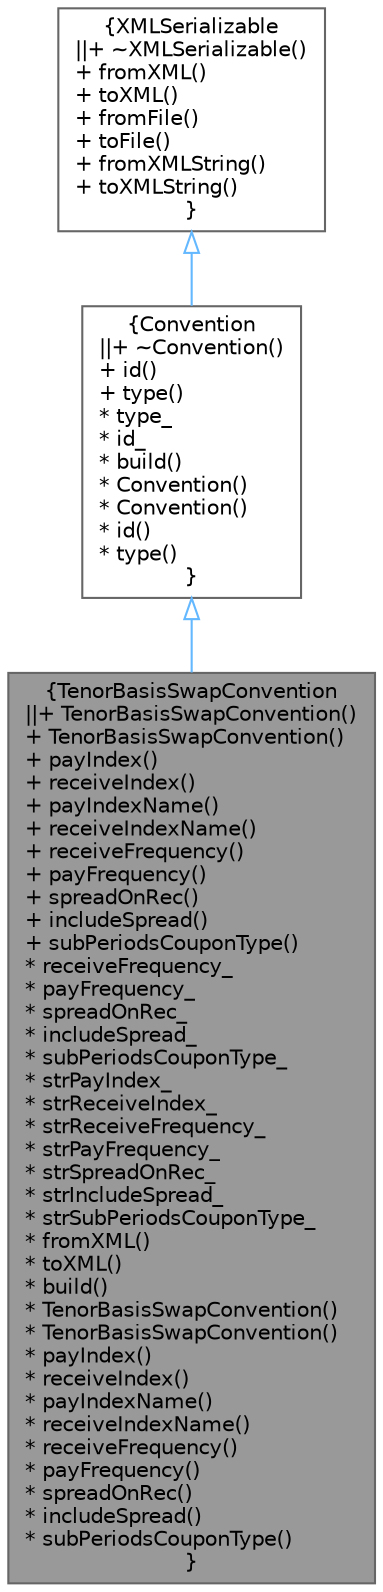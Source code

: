 digraph "TenorBasisSwapConvention"
{
 // INTERACTIVE_SVG=YES
 // LATEX_PDF_SIZE
  bgcolor="transparent";
  edge [fontname=Helvetica,fontsize=10,labelfontname=Helvetica,labelfontsize=10];
  node [fontname=Helvetica,fontsize=10,shape=box,height=0.2,width=0.4];
  Node1 [label="{TenorBasisSwapConvention\n||+ TenorBasisSwapConvention()\l+ TenorBasisSwapConvention()\l+ payIndex()\l+ receiveIndex()\l+ payIndexName()\l+ receiveIndexName()\l+ receiveFrequency()\l+ payFrequency()\l+ spreadOnRec()\l+ includeSpread()\l+ subPeriodsCouponType()\l* receiveFrequency_\l* payFrequency_\l* spreadOnRec_\l* includeSpread_\l* subPeriodsCouponType_\l* strPayIndex_\l* strReceiveIndex_\l* strReceiveFrequency_\l* strPayFrequency_\l* strSpreadOnRec_\l* strIncludeSpread_\l* strSubPeriodsCouponType_\l* fromXML()\l* toXML()\l* build()\l* TenorBasisSwapConvention()\l* TenorBasisSwapConvention()\l* payIndex()\l* receiveIndex()\l* payIndexName()\l* receiveIndexName()\l* receiveFrequency()\l* payFrequency()\l* spreadOnRec()\l* includeSpread()\l* subPeriodsCouponType()\l}",height=0.2,width=0.4,color="gray40", fillcolor="grey60", style="filled", fontcolor="black",tooltip="Container for storing Tenor Basis Swap conventions."];
  Node2 -> Node1 [dir="back",color="steelblue1",style="solid",arrowtail="onormal"];
  Node2 [label="{Convention\n||+ ~Convention()\l+ id()\l+ type()\l* type_\l* id_\l* build()\l* Convention()\l* Convention()\l* id()\l* type()\l}",height=0.2,width=0.4,color="gray40", fillcolor="white", style="filled",URL="$classore_1_1data_1_1_convention.html",tooltip="Abstract base class for convention objects."];
  Node3 -> Node2 [dir="back",color="steelblue1",style="solid",arrowtail="onormal"];
  Node3 [label="{XMLSerializable\n||+ ~XMLSerializable()\l+ fromXML()\l+ toXML()\l+ fromFile()\l+ toFile()\l+ fromXMLString()\l+ toXMLString()\l}",height=0.2,width=0.4,color="gray40", fillcolor="white", style="filled",URL="$classore_1_1data_1_1_x_m_l_serializable.html",tooltip="Base class for all serializable classes."];
}
